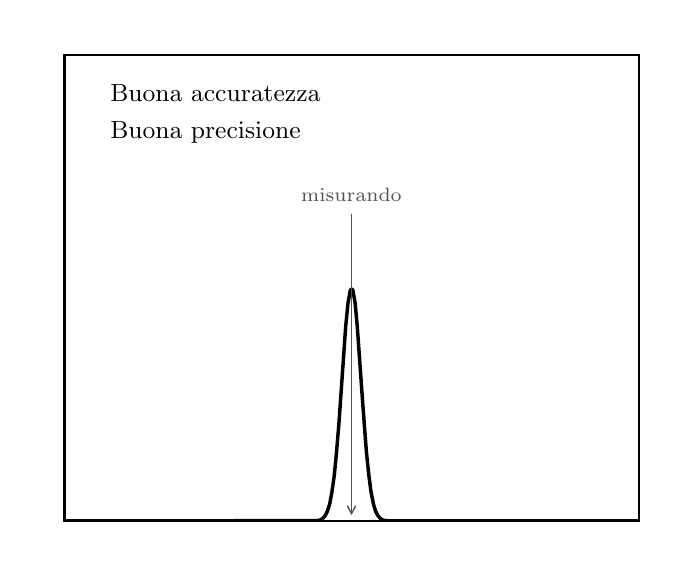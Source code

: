 \begingroup%
\makeatletter%
\begin{pgfpicture}%
\pgfpathrectangle{\pgfpointorigin}{\pgfqpoint{3.19in}{2.65in}}%
\pgfusepath{use as bounding box, clip}%
\begin{pgfscope}%
\pgfsetbuttcap%
\pgfsetmiterjoin%
\definecolor{currentfill}{rgb}{1.0,1.0,1.0}%
\pgfsetfillcolor{currentfill}%
\pgfsetlinewidth{0.0pt}%
\definecolor{currentstroke}{rgb}{1.0,1.0,1.0}%
\pgfsetstrokecolor{currentstroke}%
\pgfsetdash{}{0pt}%
\pgfpathmoveto{\pgfqpoint{0.0in}{0.0in}}%
\pgfpathlineto{\pgfqpoint{3.19in}{0.0in}}%
\pgfpathlineto{\pgfqpoint{3.19in}{2.65in}}%
\pgfpathlineto{\pgfqpoint{0.0in}{2.65in}}%
\pgfpathlineto{\pgfqpoint{0.0in}{0.0in}}%
\pgfpathclose%
\pgfusepath{fill}%
\end{pgfscope}%
\begin{pgfscope}%
\pgfsetbuttcap%
\pgfsetmiterjoin%
\definecolor{currentfill}{rgb}{1.0,1.0,1.0}%
\pgfsetfillcolor{currentfill}%
\pgfsetlinewidth{0.0pt}%
\definecolor{currentstroke}{rgb}{0.0,0.0,0.0}%
\pgfsetstrokecolor{currentstroke}%
\pgfsetstrokeopacity{0.0}%
\pgfsetdash{}{0pt}%
\pgfpathmoveto{\pgfqpoint{0.184in}{0.184in}}%
\pgfpathlineto{\pgfqpoint{3.055in}{0.184in}}%
\pgfpathlineto{\pgfqpoint{3.055in}{2.515in}}%
\pgfpathlineto{\pgfqpoint{0.184in}{2.515in}}%
\pgfpathlineto{\pgfqpoint{0.184in}{0.184in}}%
\pgfpathclose%
\pgfusepath{fill}%
\end{pgfscope}%
\begin{pgfscope}%
\pgfpathrectangle{\pgfqpoint{0.184in}{0.184in}}{\pgfqpoint{2.871in}{2.331in}}%
\pgfusepath{clip}%
\pgfsetrectcap%
\pgfsetroundjoin%
\pgfsetlinewidth{1.255pt}%
\definecolor{currentstroke}{rgb}{0.0,0.0,0.0}%
\pgfsetstrokecolor{currentstroke}%
\pgfsetdash{}{0pt}%
\pgfpathmoveto{\pgfqpoint{0.184in}{0.184in}}%
\pgfpathlineto{\pgfqpoint{1.441in}{0.185in}}%
\pgfpathlineto{\pgfqpoint{1.452in}{0.186in}}%
\pgfpathlineto{\pgfqpoint{1.464in}{0.189in}}%
\pgfpathlineto{\pgfqpoint{1.475in}{0.196in}}%
\pgfpathlineto{\pgfqpoint{1.487in}{0.209in}}%
\pgfpathlineto{\pgfqpoint{1.498in}{0.231in}}%
\pgfpathlineto{\pgfqpoint{1.51in}{0.268in}}%
\pgfpathlineto{\pgfqpoint{1.521in}{0.327in}}%
\pgfpathlineto{\pgfqpoint{1.533in}{0.411in}}%
\pgfpathlineto{\pgfqpoint{1.544in}{0.525in}}%
\pgfpathlineto{\pgfqpoint{1.556in}{0.668in}}%
\pgfpathlineto{\pgfqpoint{1.59in}{1.156in}}%
\pgfpathlineto{\pgfqpoint{1.602in}{1.276in}}%
\pgfpathlineto{\pgfqpoint{1.614in}{1.341in}}%
\pgfpathlineto{\pgfqpoint{1.625in}{1.341in}}%
\pgfpathlineto{\pgfqpoint{1.637in}{1.276in}}%
\pgfpathlineto{\pgfqpoint{1.648in}{1.156in}}%
\pgfpathlineto{\pgfqpoint{1.671in}{0.831in}}%
\pgfpathlineto{\pgfqpoint{1.683in}{0.668in}}%
\pgfpathlineto{\pgfqpoint{1.694in}{0.525in}}%
\pgfpathlineto{\pgfqpoint{1.706in}{0.411in}}%
\pgfpathlineto{\pgfqpoint{1.717in}{0.327in}}%
\pgfpathlineto{\pgfqpoint{1.729in}{0.268in}}%
\pgfpathlineto{\pgfqpoint{1.74in}{0.231in}}%
\pgfpathlineto{\pgfqpoint{1.752in}{0.209in}}%
\pgfpathlineto{\pgfqpoint{1.763in}{0.196in}}%
\pgfpathlineto{\pgfqpoint{1.775in}{0.189in}}%
\pgfpathlineto{\pgfqpoint{1.787in}{0.186in}}%
\pgfpathlineto{\pgfqpoint{1.81in}{0.184in}}%
\pgfpathlineto{\pgfqpoint{1.867in}{0.184in}}%
\pgfpathlineto{\pgfqpoint{3.055in}{0.184in}}%
\pgfpathlineto{\pgfqpoint{3.055in}{0.184in}}%
\pgfusepath{stroke}%
\end{pgfscope}%
\begin{pgfscope}%
\pgfsetrectcap%
\pgfsetmiterjoin%
\pgfsetlinewidth{0.803pt}%
\definecolor{currentstroke}{rgb}{0.0,0.0,0.0}%
\pgfsetstrokecolor{currentstroke}%
\pgfsetdash{}{0pt}%
\pgfpathmoveto{\pgfqpoint{0.184in}{0.184in}}%
\pgfpathlineto{\pgfqpoint{0.184in}{2.515in}}%
\pgfusepath{stroke}%
\end{pgfscope}%
\begin{pgfscope}%
\pgfsetrectcap%
\pgfsetmiterjoin%
\pgfsetlinewidth{0.803pt}%
\definecolor{currentstroke}{rgb}{0.0,0.0,0.0}%
\pgfsetstrokecolor{currentstroke}%
\pgfsetdash{}{0pt}%
\pgfpathmoveto{\pgfqpoint{3.055in}{0.184in}}%
\pgfpathlineto{\pgfqpoint{3.055in}{2.515in}}%
\pgfusepath{stroke}%
\end{pgfscope}%
\begin{pgfscope}%
\pgfsetrectcap%
\pgfsetmiterjoin%
\pgfsetlinewidth{0.803pt}%
\definecolor{currentstroke}{rgb}{0.0,0.0,0.0}%
\pgfsetstrokecolor{currentstroke}%
\pgfsetdash{}{0pt}%
\pgfpathmoveto{\pgfqpoint{0.184in}{0.184in}}%
\pgfpathlineto{\pgfqpoint{3.055in}{0.184in}}%
\pgfusepath{stroke}%
\end{pgfscope}%
\begin{pgfscope}%
\pgfsetrectcap%
\pgfsetmiterjoin%
\pgfsetlinewidth{0.803pt}%
\definecolor{currentstroke}{rgb}{0.0,0.0,0.0}%
\pgfsetstrokecolor{currentstroke}%
\pgfsetdash{}{0pt}%
\pgfpathmoveto{\pgfqpoint{0.184in}{2.515in}}%
\pgfpathlineto{\pgfqpoint{3.055in}{2.515in}}%
\pgfusepath{stroke}%
\end{pgfscope}%
\begin{pgfscope}%
\pgfsetroundcap%
\pgfsetroundjoin%
\pgfsetlinewidth{0.502pt}%
\definecolor{currentstroke}{rgb}{0.32,0.32,0.32}%
\pgfsetstrokecolor{currentstroke}%
\pgfsetdash{}{0pt}%
\pgfpathmoveto{\pgfqpoint{1.619in}{1.717in}}%
\pgfpathlineto{\pgfqpoint{1.619in}{0.219in}}%
\pgfusepath{stroke}%
\end{pgfscope}%
\begin{pgfscope}%
\pgfsetroundcap%
\pgfsetroundjoin%
\pgfsetlinewidth{0.502pt}%
\definecolor{currentstroke}{rgb}{0.32,0.32,0.32}%
\pgfsetstrokecolor{currentstroke}%
\pgfsetdash{}{0pt}%
\pgfpathmoveto{\pgfqpoint{1.639in}{0.258in}}%
\pgfpathlineto{\pgfqpoint{1.619in}{0.219in}}%
\pgfpathlineto{\pgfqpoint{1.6in}{0.258in}}%
\pgfusepath{stroke}%
\end{pgfscope}%
\begin{pgfscope}%
\definecolor{textcolor}{rgb}{0.32,0.32,0.32}%
\pgfsetstrokecolor{textcolor}%
\pgfsetfillcolor{textcolor}%
\pgftext[x=1.619in,y=1.816in,,]{\color{textcolor}\rmfamily\fontsize{7.0}{8.4}\selectfont misurando}%
\end{pgfscope}%
\begin{pgfscope}%
\definecolor{textcolor}{rgb}{0.0,0.0,0.0}%
\pgfsetstrokecolor{textcolor}%
\pgfsetfillcolor{textcolor}%
\pgftext[x=0.413in,y=2.282in,left,base]{\color{textcolor}\rmfamily\fontsize{9.0}{10.8}\selectfont Buona accuratezza}%
\end{pgfscope}%
\begin{pgfscope}%
\definecolor{textcolor}{rgb}{0.0,0.0,0.0}%
\pgfsetstrokecolor{textcolor}%
\pgfsetfillcolor{textcolor}%
\pgftext[x=0.413in,y=2.095in,left,base]{\color{textcolor}\rmfamily\fontsize{9.0}{10.8}\selectfont Buona precisione}%
\end{pgfscope}%
\end{pgfpicture}%
\makeatother%
\endgroup%

